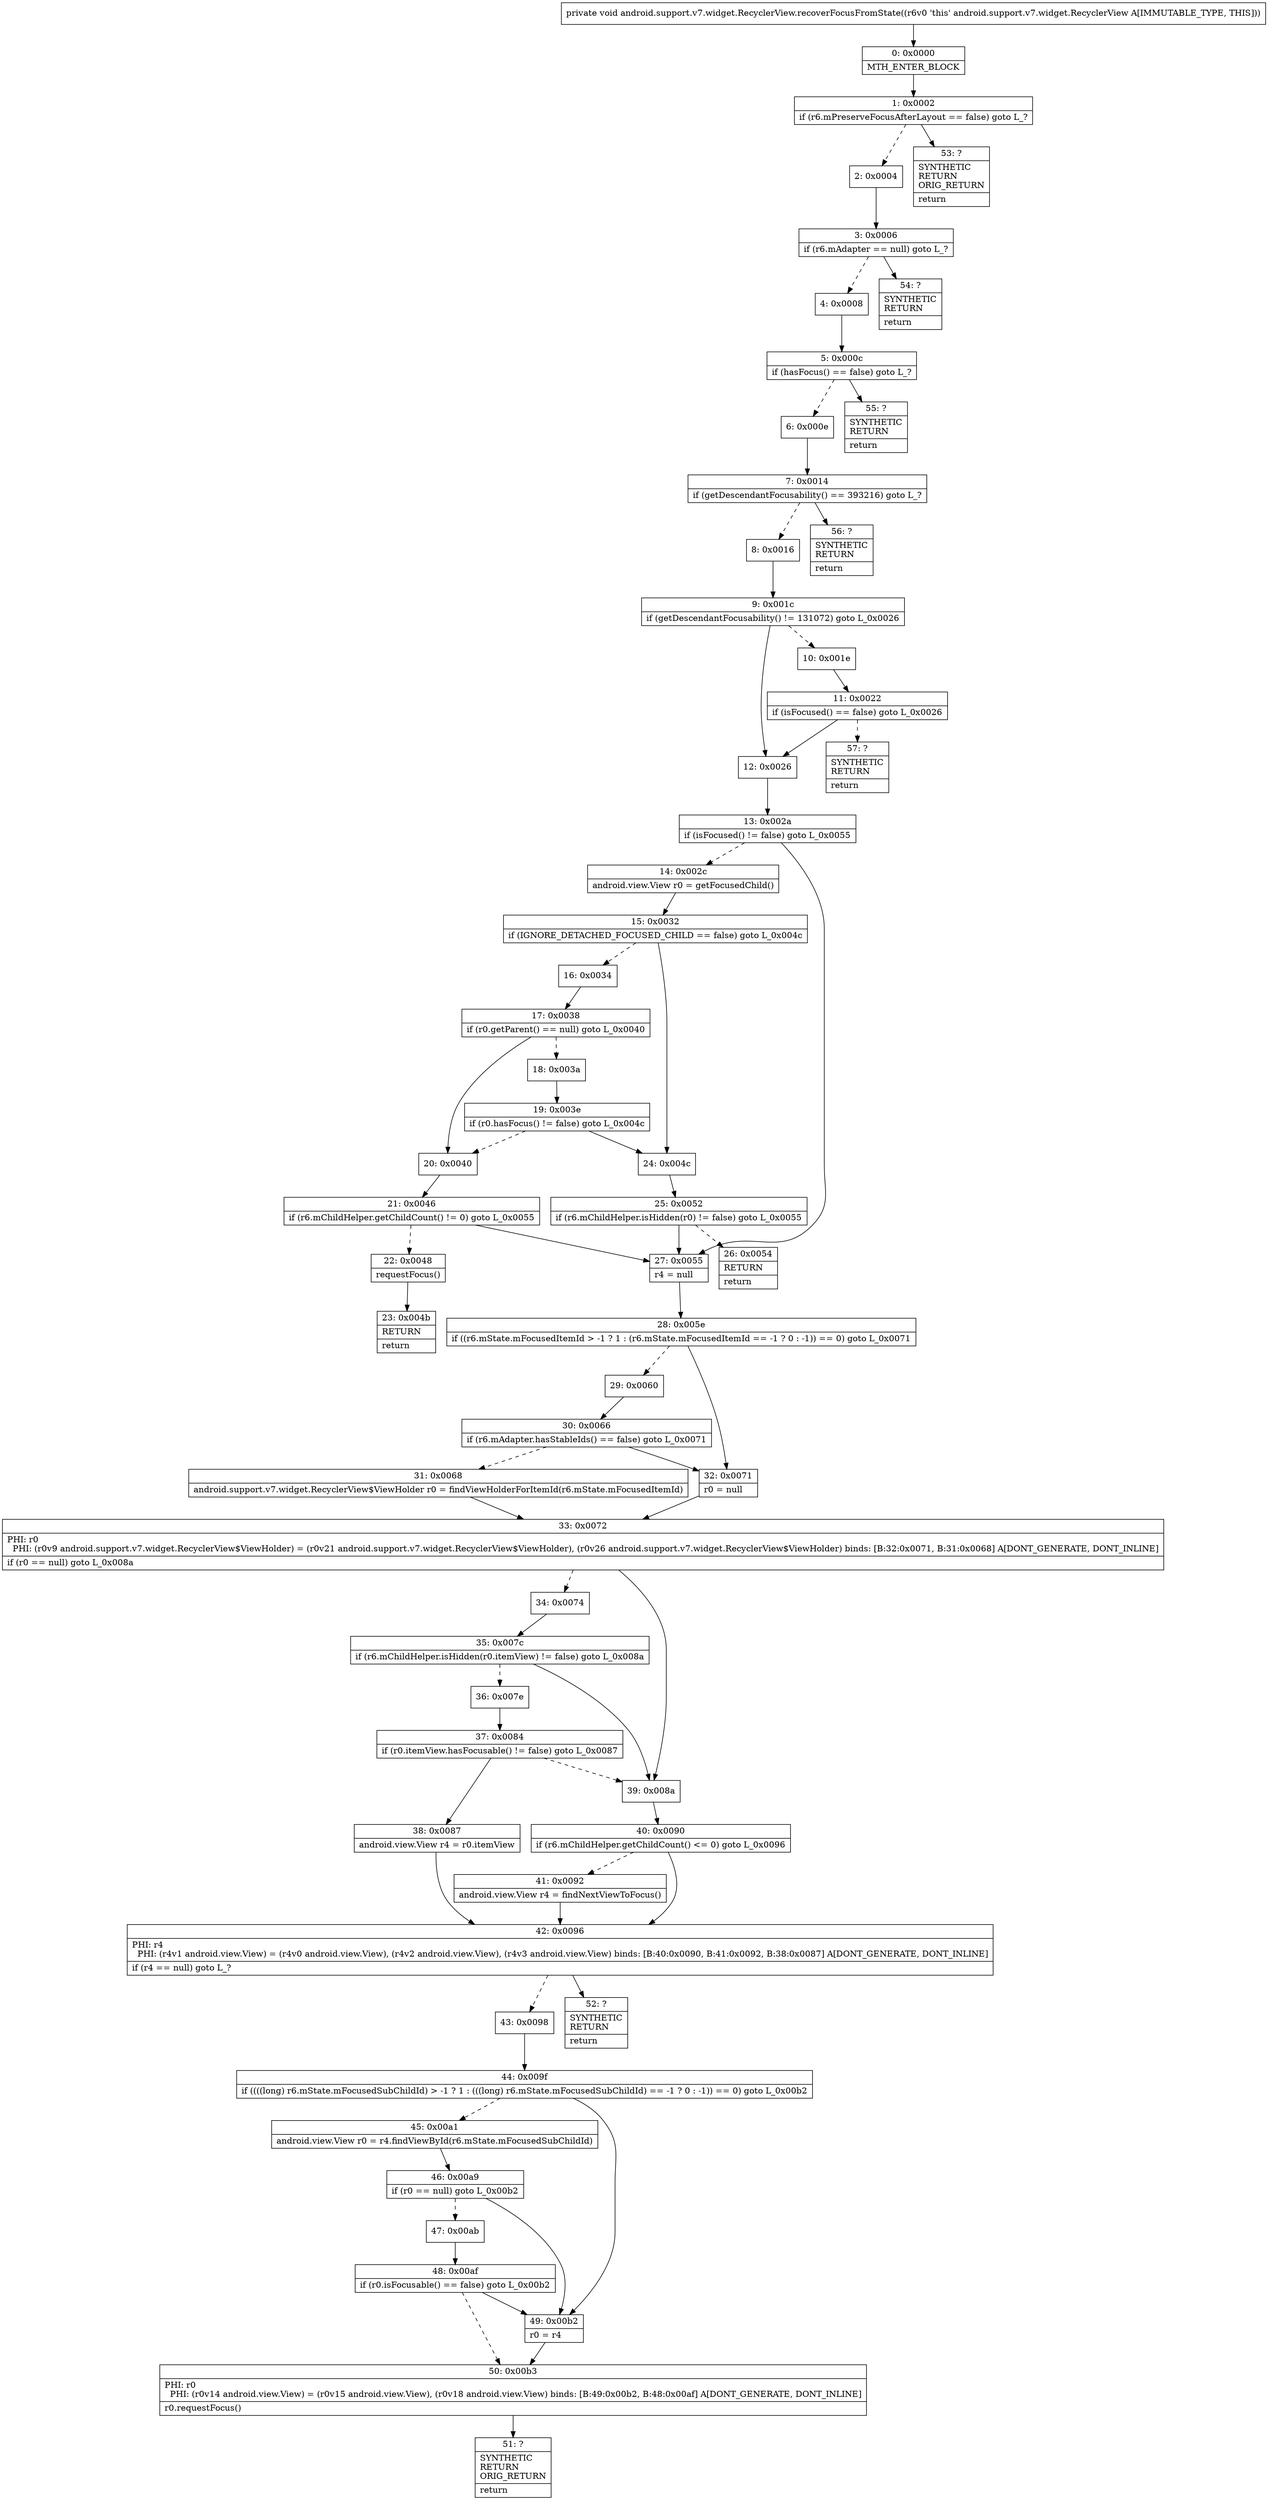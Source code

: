 digraph "CFG forandroid.support.v7.widget.RecyclerView.recoverFocusFromState()V" {
Node_0 [shape=record,label="{0\:\ 0x0000|MTH_ENTER_BLOCK\l}"];
Node_1 [shape=record,label="{1\:\ 0x0002|if (r6.mPreserveFocusAfterLayout == false) goto L_?\l}"];
Node_2 [shape=record,label="{2\:\ 0x0004}"];
Node_3 [shape=record,label="{3\:\ 0x0006|if (r6.mAdapter == null) goto L_?\l}"];
Node_4 [shape=record,label="{4\:\ 0x0008}"];
Node_5 [shape=record,label="{5\:\ 0x000c|if (hasFocus() == false) goto L_?\l}"];
Node_6 [shape=record,label="{6\:\ 0x000e}"];
Node_7 [shape=record,label="{7\:\ 0x0014|if (getDescendantFocusability() == 393216) goto L_?\l}"];
Node_8 [shape=record,label="{8\:\ 0x0016}"];
Node_9 [shape=record,label="{9\:\ 0x001c|if (getDescendantFocusability() != 131072) goto L_0x0026\l}"];
Node_10 [shape=record,label="{10\:\ 0x001e}"];
Node_11 [shape=record,label="{11\:\ 0x0022|if (isFocused() == false) goto L_0x0026\l}"];
Node_12 [shape=record,label="{12\:\ 0x0026}"];
Node_13 [shape=record,label="{13\:\ 0x002a|if (isFocused() != false) goto L_0x0055\l}"];
Node_14 [shape=record,label="{14\:\ 0x002c|android.view.View r0 = getFocusedChild()\l}"];
Node_15 [shape=record,label="{15\:\ 0x0032|if (IGNORE_DETACHED_FOCUSED_CHILD == false) goto L_0x004c\l}"];
Node_16 [shape=record,label="{16\:\ 0x0034}"];
Node_17 [shape=record,label="{17\:\ 0x0038|if (r0.getParent() == null) goto L_0x0040\l}"];
Node_18 [shape=record,label="{18\:\ 0x003a}"];
Node_19 [shape=record,label="{19\:\ 0x003e|if (r0.hasFocus() != false) goto L_0x004c\l}"];
Node_20 [shape=record,label="{20\:\ 0x0040}"];
Node_21 [shape=record,label="{21\:\ 0x0046|if (r6.mChildHelper.getChildCount() != 0) goto L_0x0055\l}"];
Node_22 [shape=record,label="{22\:\ 0x0048|requestFocus()\l}"];
Node_23 [shape=record,label="{23\:\ 0x004b|RETURN\l|return\l}"];
Node_24 [shape=record,label="{24\:\ 0x004c}"];
Node_25 [shape=record,label="{25\:\ 0x0052|if (r6.mChildHelper.isHidden(r0) != false) goto L_0x0055\l}"];
Node_26 [shape=record,label="{26\:\ 0x0054|RETURN\l|return\l}"];
Node_27 [shape=record,label="{27\:\ 0x0055|r4 = null\l}"];
Node_28 [shape=record,label="{28\:\ 0x005e|if ((r6.mState.mFocusedItemId \> \-1 ? 1 : (r6.mState.mFocusedItemId == \-1 ? 0 : \-1)) == 0) goto L_0x0071\l}"];
Node_29 [shape=record,label="{29\:\ 0x0060}"];
Node_30 [shape=record,label="{30\:\ 0x0066|if (r6.mAdapter.hasStableIds() == false) goto L_0x0071\l}"];
Node_31 [shape=record,label="{31\:\ 0x0068|android.support.v7.widget.RecyclerView$ViewHolder r0 = findViewHolderForItemId(r6.mState.mFocusedItemId)\l}"];
Node_32 [shape=record,label="{32\:\ 0x0071|r0 = null\l}"];
Node_33 [shape=record,label="{33\:\ 0x0072|PHI: r0 \l  PHI: (r0v9 android.support.v7.widget.RecyclerView$ViewHolder) = (r0v21 android.support.v7.widget.RecyclerView$ViewHolder), (r0v26 android.support.v7.widget.RecyclerView$ViewHolder) binds: [B:32:0x0071, B:31:0x0068] A[DONT_GENERATE, DONT_INLINE]\l|if (r0 == null) goto L_0x008a\l}"];
Node_34 [shape=record,label="{34\:\ 0x0074}"];
Node_35 [shape=record,label="{35\:\ 0x007c|if (r6.mChildHelper.isHidden(r0.itemView) != false) goto L_0x008a\l}"];
Node_36 [shape=record,label="{36\:\ 0x007e}"];
Node_37 [shape=record,label="{37\:\ 0x0084|if (r0.itemView.hasFocusable() != false) goto L_0x0087\l}"];
Node_38 [shape=record,label="{38\:\ 0x0087|android.view.View r4 = r0.itemView\l}"];
Node_39 [shape=record,label="{39\:\ 0x008a}"];
Node_40 [shape=record,label="{40\:\ 0x0090|if (r6.mChildHelper.getChildCount() \<= 0) goto L_0x0096\l}"];
Node_41 [shape=record,label="{41\:\ 0x0092|android.view.View r4 = findNextViewToFocus()\l}"];
Node_42 [shape=record,label="{42\:\ 0x0096|PHI: r4 \l  PHI: (r4v1 android.view.View) = (r4v0 android.view.View), (r4v2 android.view.View), (r4v3 android.view.View) binds: [B:40:0x0090, B:41:0x0092, B:38:0x0087] A[DONT_GENERATE, DONT_INLINE]\l|if (r4 == null) goto L_?\l}"];
Node_43 [shape=record,label="{43\:\ 0x0098}"];
Node_44 [shape=record,label="{44\:\ 0x009f|if ((((long) r6.mState.mFocusedSubChildId) \> \-1 ? 1 : (((long) r6.mState.mFocusedSubChildId) == \-1 ? 0 : \-1)) == 0) goto L_0x00b2\l}"];
Node_45 [shape=record,label="{45\:\ 0x00a1|android.view.View r0 = r4.findViewById(r6.mState.mFocusedSubChildId)\l}"];
Node_46 [shape=record,label="{46\:\ 0x00a9|if (r0 == null) goto L_0x00b2\l}"];
Node_47 [shape=record,label="{47\:\ 0x00ab}"];
Node_48 [shape=record,label="{48\:\ 0x00af|if (r0.isFocusable() == false) goto L_0x00b2\l}"];
Node_49 [shape=record,label="{49\:\ 0x00b2|r0 = r4\l}"];
Node_50 [shape=record,label="{50\:\ 0x00b3|PHI: r0 \l  PHI: (r0v14 android.view.View) = (r0v15 android.view.View), (r0v18 android.view.View) binds: [B:49:0x00b2, B:48:0x00af] A[DONT_GENERATE, DONT_INLINE]\l|r0.requestFocus()\l}"];
Node_51 [shape=record,label="{51\:\ ?|SYNTHETIC\lRETURN\lORIG_RETURN\l|return\l}"];
Node_52 [shape=record,label="{52\:\ ?|SYNTHETIC\lRETURN\l|return\l}"];
Node_53 [shape=record,label="{53\:\ ?|SYNTHETIC\lRETURN\lORIG_RETURN\l|return\l}"];
Node_54 [shape=record,label="{54\:\ ?|SYNTHETIC\lRETURN\l|return\l}"];
Node_55 [shape=record,label="{55\:\ ?|SYNTHETIC\lRETURN\l|return\l}"];
Node_56 [shape=record,label="{56\:\ ?|SYNTHETIC\lRETURN\l|return\l}"];
Node_57 [shape=record,label="{57\:\ ?|SYNTHETIC\lRETURN\l|return\l}"];
MethodNode[shape=record,label="{private void android.support.v7.widget.RecyclerView.recoverFocusFromState((r6v0 'this' android.support.v7.widget.RecyclerView A[IMMUTABLE_TYPE, THIS])) }"];
MethodNode -> Node_0;
Node_0 -> Node_1;
Node_1 -> Node_2[style=dashed];
Node_1 -> Node_53;
Node_2 -> Node_3;
Node_3 -> Node_4[style=dashed];
Node_3 -> Node_54;
Node_4 -> Node_5;
Node_5 -> Node_6[style=dashed];
Node_5 -> Node_55;
Node_6 -> Node_7;
Node_7 -> Node_8[style=dashed];
Node_7 -> Node_56;
Node_8 -> Node_9;
Node_9 -> Node_10[style=dashed];
Node_9 -> Node_12;
Node_10 -> Node_11;
Node_11 -> Node_12;
Node_11 -> Node_57[style=dashed];
Node_12 -> Node_13;
Node_13 -> Node_14[style=dashed];
Node_13 -> Node_27;
Node_14 -> Node_15;
Node_15 -> Node_16[style=dashed];
Node_15 -> Node_24;
Node_16 -> Node_17;
Node_17 -> Node_18[style=dashed];
Node_17 -> Node_20;
Node_18 -> Node_19;
Node_19 -> Node_20[style=dashed];
Node_19 -> Node_24;
Node_20 -> Node_21;
Node_21 -> Node_22[style=dashed];
Node_21 -> Node_27;
Node_22 -> Node_23;
Node_24 -> Node_25;
Node_25 -> Node_26[style=dashed];
Node_25 -> Node_27;
Node_27 -> Node_28;
Node_28 -> Node_29[style=dashed];
Node_28 -> Node_32;
Node_29 -> Node_30;
Node_30 -> Node_31[style=dashed];
Node_30 -> Node_32;
Node_31 -> Node_33;
Node_32 -> Node_33;
Node_33 -> Node_34[style=dashed];
Node_33 -> Node_39;
Node_34 -> Node_35;
Node_35 -> Node_36[style=dashed];
Node_35 -> Node_39;
Node_36 -> Node_37;
Node_37 -> Node_38;
Node_37 -> Node_39[style=dashed];
Node_38 -> Node_42;
Node_39 -> Node_40;
Node_40 -> Node_41[style=dashed];
Node_40 -> Node_42;
Node_41 -> Node_42;
Node_42 -> Node_43[style=dashed];
Node_42 -> Node_52;
Node_43 -> Node_44;
Node_44 -> Node_45[style=dashed];
Node_44 -> Node_49;
Node_45 -> Node_46;
Node_46 -> Node_47[style=dashed];
Node_46 -> Node_49;
Node_47 -> Node_48;
Node_48 -> Node_49;
Node_48 -> Node_50[style=dashed];
Node_49 -> Node_50;
Node_50 -> Node_51;
}

